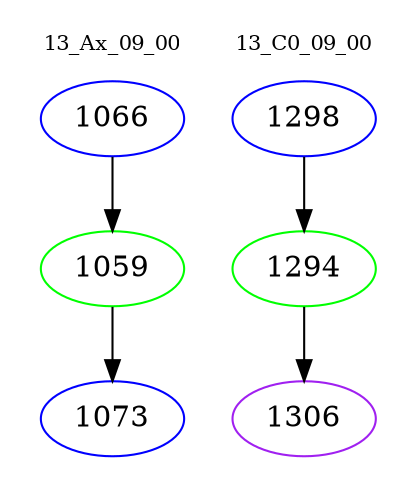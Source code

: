digraph{
subgraph cluster_0 {
color = white
label = "13_Ax_09_00";
fontsize=10;
T0_1066 [label="1066", color="blue"]
T0_1066 -> T0_1059 [color="black"]
T0_1059 [label="1059", color="green"]
T0_1059 -> T0_1073 [color="black"]
T0_1073 [label="1073", color="blue"]
}
subgraph cluster_1 {
color = white
label = "13_C0_09_00";
fontsize=10;
T1_1298 [label="1298", color="blue"]
T1_1298 -> T1_1294 [color="black"]
T1_1294 [label="1294", color="green"]
T1_1294 -> T1_1306 [color="black"]
T1_1306 [label="1306", color="purple"]
}
}
